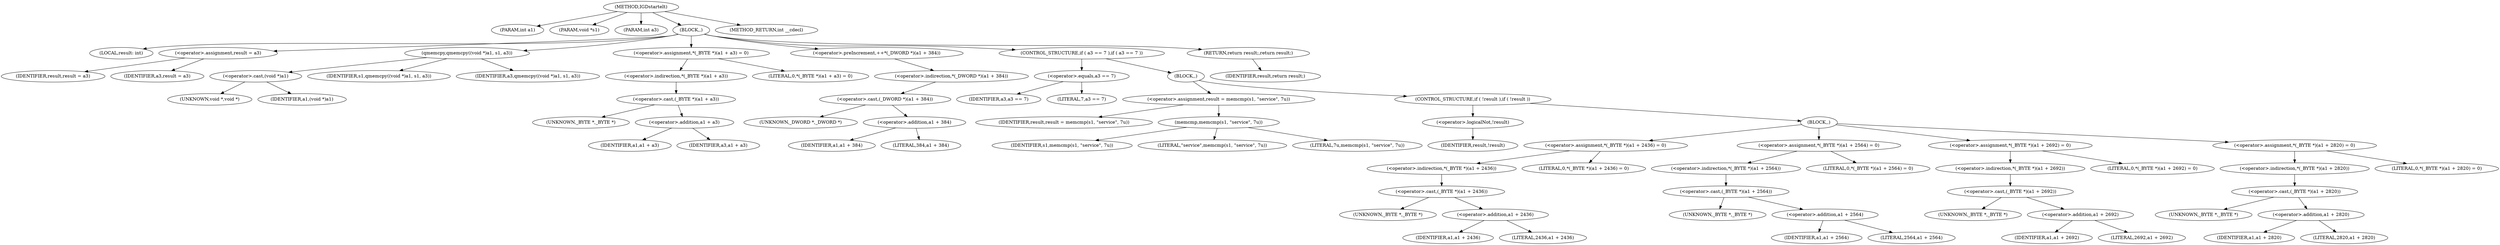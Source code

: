 digraph IGDstartelt {  
"1000102" [label = "(METHOD,IGDstartelt)" ]
"1000103" [label = "(PARAM,int a1)" ]
"1000104" [label = "(PARAM,void *s1)" ]
"1000105" [label = "(PARAM,int a3)" ]
"1000106" [label = "(BLOCK,,)" ]
"1000107" [label = "(LOCAL,result: int)" ]
"1000108" [label = "(<operator>.assignment,result = a3)" ]
"1000109" [label = "(IDENTIFIER,result,result = a3)" ]
"1000110" [label = "(IDENTIFIER,a3,result = a3)" ]
"1000111" [label = "(qmemcpy,qmemcpy((void *)a1, s1, a3))" ]
"1000112" [label = "(<operator>.cast,(void *)a1)" ]
"1000113" [label = "(UNKNOWN,void *,void *)" ]
"1000114" [label = "(IDENTIFIER,a1,(void *)a1)" ]
"1000115" [label = "(IDENTIFIER,s1,qmemcpy((void *)a1, s1, a3))" ]
"1000116" [label = "(IDENTIFIER,a3,qmemcpy((void *)a1, s1, a3))" ]
"1000117" [label = "(<operator>.assignment,*(_BYTE *)(a1 + a3) = 0)" ]
"1000118" [label = "(<operator>.indirection,*(_BYTE *)(a1 + a3))" ]
"1000119" [label = "(<operator>.cast,(_BYTE *)(a1 + a3))" ]
"1000120" [label = "(UNKNOWN,_BYTE *,_BYTE *)" ]
"1000121" [label = "(<operator>.addition,a1 + a3)" ]
"1000122" [label = "(IDENTIFIER,a1,a1 + a3)" ]
"1000123" [label = "(IDENTIFIER,a3,a1 + a3)" ]
"1000124" [label = "(LITERAL,0,*(_BYTE *)(a1 + a3) = 0)" ]
"1000125" [label = "(<operator>.preIncrement,++*(_DWORD *)(a1 + 384))" ]
"1000126" [label = "(<operator>.indirection,*(_DWORD *)(a1 + 384))" ]
"1000127" [label = "(<operator>.cast,(_DWORD *)(a1 + 384))" ]
"1000128" [label = "(UNKNOWN,_DWORD *,_DWORD *)" ]
"1000129" [label = "(<operator>.addition,a1 + 384)" ]
"1000130" [label = "(IDENTIFIER,a1,a1 + 384)" ]
"1000131" [label = "(LITERAL,384,a1 + 384)" ]
"1000132" [label = "(CONTROL_STRUCTURE,if ( a3 == 7 ),if ( a3 == 7 ))" ]
"1000133" [label = "(<operator>.equals,a3 == 7)" ]
"1000134" [label = "(IDENTIFIER,a3,a3 == 7)" ]
"1000135" [label = "(LITERAL,7,a3 == 7)" ]
"1000136" [label = "(BLOCK,,)" ]
"1000137" [label = "(<operator>.assignment,result = memcmp(s1, \"service\", 7u))" ]
"1000138" [label = "(IDENTIFIER,result,result = memcmp(s1, \"service\", 7u))" ]
"1000139" [label = "(memcmp,memcmp(s1, \"service\", 7u))" ]
"1000140" [label = "(IDENTIFIER,s1,memcmp(s1, \"service\", 7u))" ]
"1000141" [label = "(LITERAL,\"service\",memcmp(s1, \"service\", 7u))" ]
"1000142" [label = "(LITERAL,7u,memcmp(s1, \"service\", 7u))" ]
"1000143" [label = "(CONTROL_STRUCTURE,if ( !result ),if ( !result ))" ]
"1000144" [label = "(<operator>.logicalNot,!result)" ]
"1000145" [label = "(IDENTIFIER,result,!result)" ]
"1000146" [label = "(BLOCK,,)" ]
"1000147" [label = "(<operator>.assignment,*(_BYTE *)(a1 + 2436) = 0)" ]
"1000148" [label = "(<operator>.indirection,*(_BYTE *)(a1 + 2436))" ]
"1000149" [label = "(<operator>.cast,(_BYTE *)(a1 + 2436))" ]
"1000150" [label = "(UNKNOWN,_BYTE *,_BYTE *)" ]
"1000151" [label = "(<operator>.addition,a1 + 2436)" ]
"1000152" [label = "(IDENTIFIER,a1,a1 + 2436)" ]
"1000153" [label = "(LITERAL,2436,a1 + 2436)" ]
"1000154" [label = "(LITERAL,0,*(_BYTE *)(a1 + 2436) = 0)" ]
"1000155" [label = "(<operator>.assignment,*(_BYTE *)(a1 + 2564) = 0)" ]
"1000156" [label = "(<operator>.indirection,*(_BYTE *)(a1 + 2564))" ]
"1000157" [label = "(<operator>.cast,(_BYTE *)(a1 + 2564))" ]
"1000158" [label = "(UNKNOWN,_BYTE *,_BYTE *)" ]
"1000159" [label = "(<operator>.addition,a1 + 2564)" ]
"1000160" [label = "(IDENTIFIER,a1,a1 + 2564)" ]
"1000161" [label = "(LITERAL,2564,a1 + 2564)" ]
"1000162" [label = "(LITERAL,0,*(_BYTE *)(a1 + 2564) = 0)" ]
"1000163" [label = "(<operator>.assignment,*(_BYTE *)(a1 + 2692) = 0)" ]
"1000164" [label = "(<operator>.indirection,*(_BYTE *)(a1 + 2692))" ]
"1000165" [label = "(<operator>.cast,(_BYTE *)(a1 + 2692))" ]
"1000166" [label = "(UNKNOWN,_BYTE *,_BYTE *)" ]
"1000167" [label = "(<operator>.addition,a1 + 2692)" ]
"1000168" [label = "(IDENTIFIER,a1,a1 + 2692)" ]
"1000169" [label = "(LITERAL,2692,a1 + 2692)" ]
"1000170" [label = "(LITERAL,0,*(_BYTE *)(a1 + 2692) = 0)" ]
"1000171" [label = "(<operator>.assignment,*(_BYTE *)(a1 + 2820) = 0)" ]
"1000172" [label = "(<operator>.indirection,*(_BYTE *)(a1 + 2820))" ]
"1000173" [label = "(<operator>.cast,(_BYTE *)(a1 + 2820))" ]
"1000174" [label = "(UNKNOWN,_BYTE *,_BYTE *)" ]
"1000175" [label = "(<operator>.addition,a1 + 2820)" ]
"1000176" [label = "(IDENTIFIER,a1,a1 + 2820)" ]
"1000177" [label = "(LITERAL,2820,a1 + 2820)" ]
"1000178" [label = "(LITERAL,0,*(_BYTE *)(a1 + 2820) = 0)" ]
"1000179" [label = "(RETURN,return result;,return result;)" ]
"1000180" [label = "(IDENTIFIER,result,return result;)" ]
"1000181" [label = "(METHOD_RETURN,int __cdecl)" ]
  "1000102" -> "1000103" 
  "1000102" -> "1000104" 
  "1000102" -> "1000105" 
  "1000102" -> "1000106" 
  "1000102" -> "1000181" 
  "1000106" -> "1000107" 
  "1000106" -> "1000108" 
  "1000106" -> "1000111" 
  "1000106" -> "1000117" 
  "1000106" -> "1000125" 
  "1000106" -> "1000132" 
  "1000106" -> "1000179" 
  "1000108" -> "1000109" 
  "1000108" -> "1000110" 
  "1000111" -> "1000112" 
  "1000111" -> "1000115" 
  "1000111" -> "1000116" 
  "1000112" -> "1000113" 
  "1000112" -> "1000114" 
  "1000117" -> "1000118" 
  "1000117" -> "1000124" 
  "1000118" -> "1000119" 
  "1000119" -> "1000120" 
  "1000119" -> "1000121" 
  "1000121" -> "1000122" 
  "1000121" -> "1000123" 
  "1000125" -> "1000126" 
  "1000126" -> "1000127" 
  "1000127" -> "1000128" 
  "1000127" -> "1000129" 
  "1000129" -> "1000130" 
  "1000129" -> "1000131" 
  "1000132" -> "1000133" 
  "1000132" -> "1000136" 
  "1000133" -> "1000134" 
  "1000133" -> "1000135" 
  "1000136" -> "1000137" 
  "1000136" -> "1000143" 
  "1000137" -> "1000138" 
  "1000137" -> "1000139" 
  "1000139" -> "1000140" 
  "1000139" -> "1000141" 
  "1000139" -> "1000142" 
  "1000143" -> "1000144" 
  "1000143" -> "1000146" 
  "1000144" -> "1000145" 
  "1000146" -> "1000147" 
  "1000146" -> "1000155" 
  "1000146" -> "1000163" 
  "1000146" -> "1000171" 
  "1000147" -> "1000148" 
  "1000147" -> "1000154" 
  "1000148" -> "1000149" 
  "1000149" -> "1000150" 
  "1000149" -> "1000151" 
  "1000151" -> "1000152" 
  "1000151" -> "1000153" 
  "1000155" -> "1000156" 
  "1000155" -> "1000162" 
  "1000156" -> "1000157" 
  "1000157" -> "1000158" 
  "1000157" -> "1000159" 
  "1000159" -> "1000160" 
  "1000159" -> "1000161" 
  "1000163" -> "1000164" 
  "1000163" -> "1000170" 
  "1000164" -> "1000165" 
  "1000165" -> "1000166" 
  "1000165" -> "1000167" 
  "1000167" -> "1000168" 
  "1000167" -> "1000169" 
  "1000171" -> "1000172" 
  "1000171" -> "1000178" 
  "1000172" -> "1000173" 
  "1000173" -> "1000174" 
  "1000173" -> "1000175" 
  "1000175" -> "1000176" 
  "1000175" -> "1000177" 
  "1000179" -> "1000180" 
}
